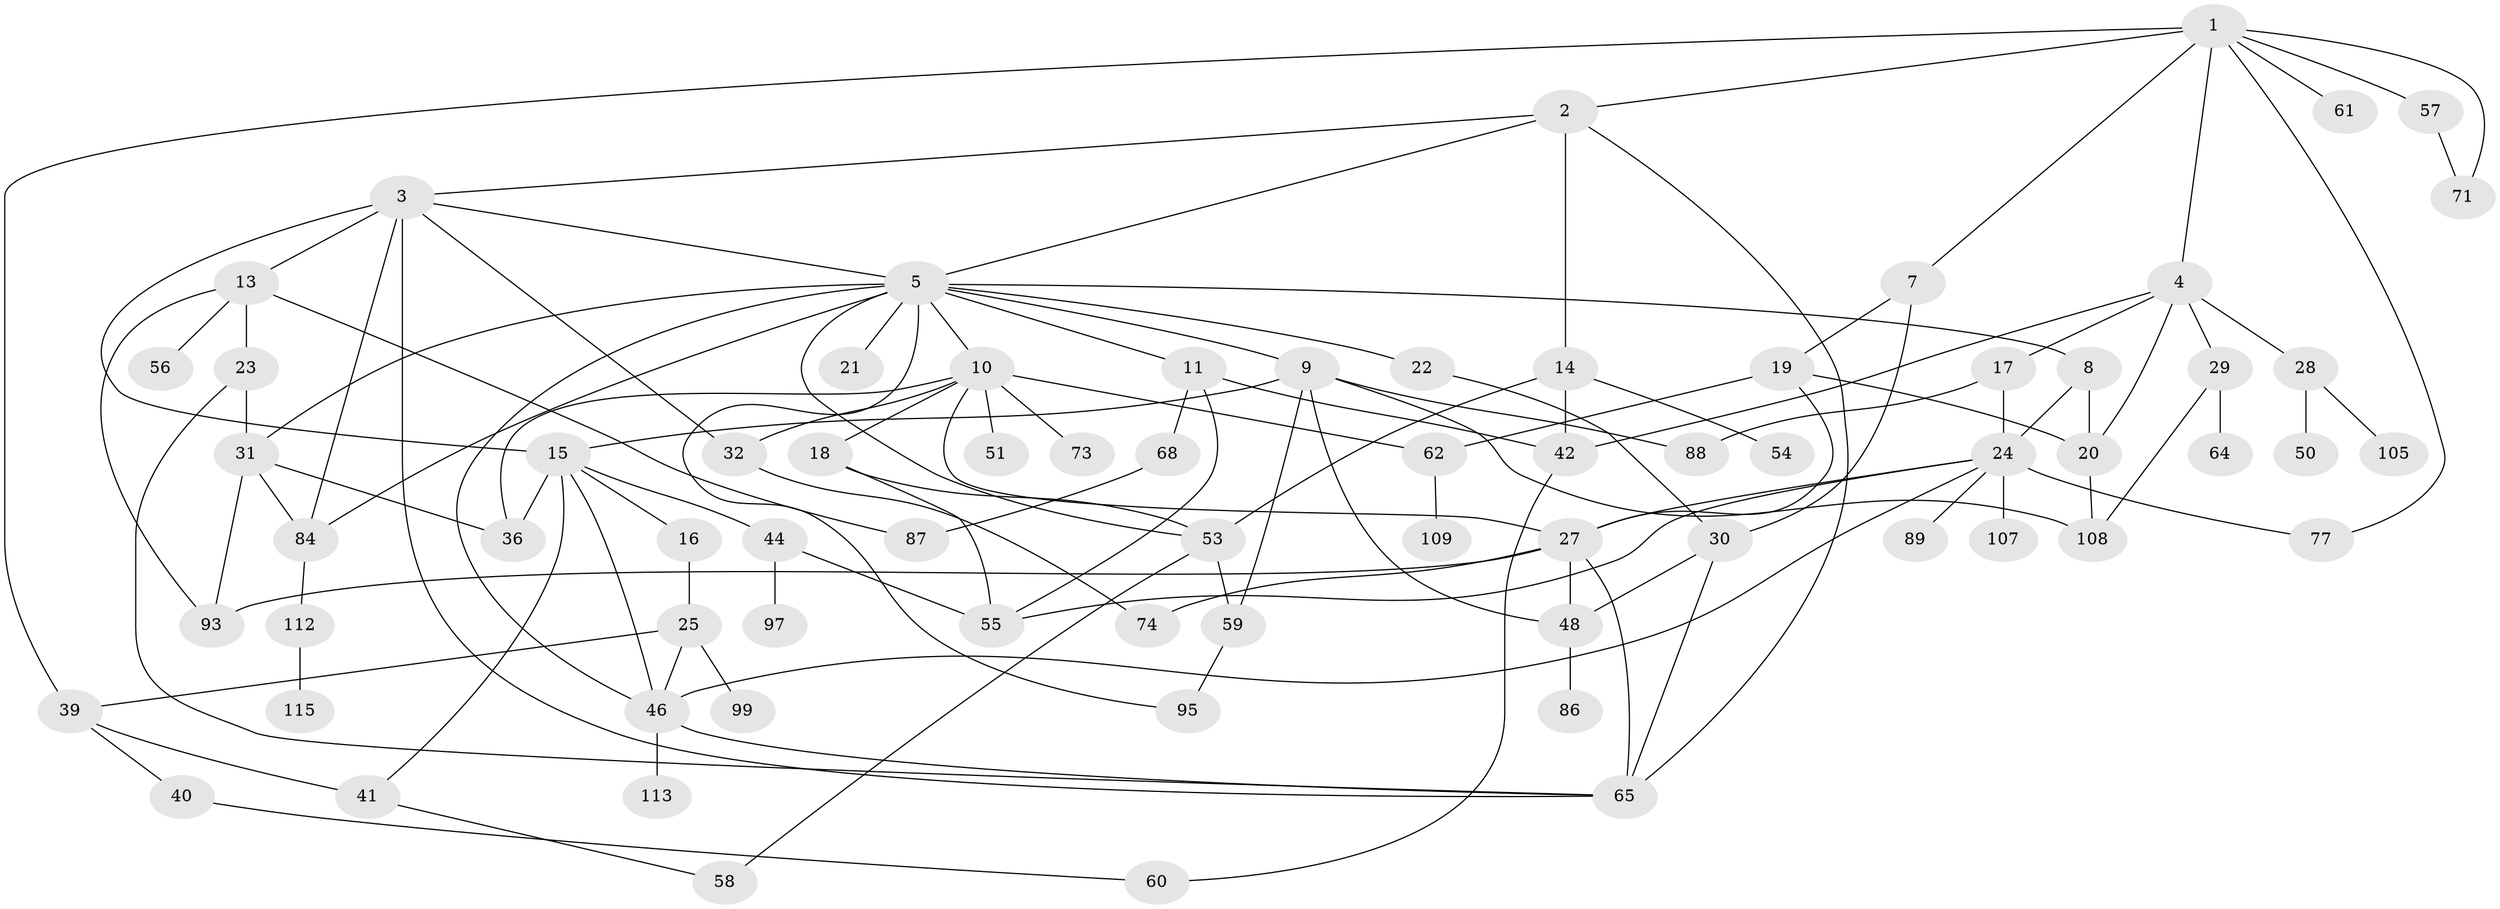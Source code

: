 // original degree distribution, {8: 0.008695652173913044, 5: 0.05217391304347826, 7: 0.008695652173913044, 10: 0.008695652173913044, 3: 0.24347826086956523, 2: 0.2782608695652174, 6: 0.043478260869565216, 4: 0.1391304347826087, 1: 0.21739130434782608}
// Generated by graph-tools (version 1.1) at 2025/41/03/06/25 10:41:30]
// undirected, 72 vertices, 118 edges
graph export_dot {
graph [start="1"]
  node [color=gray90,style=filled];
  1 [super="+101"];
  2 [super="+33"];
  3 [super="+34"];
  4 [super="+85"];
  5 [super="+6"];
  7;
  8 [super="+47"];
  9 [super="+81"];
  10 [super="+12"];
  11 [super="+45"];
  13 [super="+26"];
  14 [super="+91"];
  15 [super="+37"];
  16;
  17 [super="+69"];
  18 [super="+80"];
  19 [super="+49"];
  20 [super="+106"];
  21;
  22;
  23 [super="+103"];
  24 [super="+72"];
  25 [super="+96"];
  27 [super="+38"];
  28 [super="+43"];
  29 [super="+52"];
  30 [super="+82"];
  31 [super="+35"];
  32 [super="+66"];
  36 [super="+67"];
  39 [super="+102"];
  40;
  41;
  42 [super="+70"];
  44 [super="+76"];
  46 [super="+83"];
  48 [super="+63"];
  50;
  51;
  53 [super="+114"];
  54;
  55 [super="+79"];
  56;
  57 [super="+75"];
  58 [super="+94"];
  59 [super="+104"];
  60 [super="+92"];
  61;
  62 [super="+98"];
  64;
  65 [super="+78"];
  68 [super="+110"];
  71 [super="+111"];
  73;
  74;
  77;
  84;
  86;
  87 [super="+90"];
  88 [super="+100"];
  89;
  93;
  95;
  97;
  99;
  105;
  107;
  108;
  109;
  112;
  113;
  115;
  1 -- 2;
  1 -- 4;
  1 -- 7;
  1 -- 39;
  1 -- 57;
  1 -- 61;
  1 -- 71;
  1 -- 77;
  2 -- 3;
  2 -- 5;
  2 -- 14;
  2 -- 65;
  3 -- 13;
  3 -- 15;
  3 -- 5;
  3 -- 32;
  3 -- 65;
  3 -- 84;
  4 -- 17;
  4 -- 20;
  4 -- 28;
  4 -- 29;
  4 -- 42;
  5 -- 9;
  5 -- 10;
  5 -- 53;
  5 -- 8;
  5 -- 11;
  5 -- 46;
  5 -- 84;
  5 -- 21;
  5 -- 22;
  5 -- 95;
  5 -- 31;
  7 -- 19;
  7 -- 30;
  8 -- 24;
  8 -- 20;
  9 -- 15;
  9 -- 59;
  9 -- 108;
  9 -- 88;
  9 -- 48;
  10 -- 32;
  10 -- 62;
  10 -- 18;
  10 -- 51;
  10 -- 73;
  10 -- 27;
  10 -- 36;
  11 -- 42;
  11 -- 68;
  11 -- 55;
  13 -- 23;
  13 -- 56;
  13 -- 93;
  13 -- 87;
  14 -- 54;
  14 -- 53;
  14 -- 42;
  15 -- 16;
  15 -- 41;
  15 -- 44;
  15 -- 36;
  15 -- 46;
  16 -- 25;
  17 -- 24;
  17 -- 88;
  18 -- 55;
  18 -- 53;
  19 -- 27;
  19 -- 62;
  19 -- 20;
  20 -- 108;
  22 -- 30;
  23 -- 31;
  23 -- 65;
  24 -- 27;
  24 -- 89;
  24 -- 107;
  24 -- 77;
  24 -- 55;
  24 -- 46;
  25 -- 39;
  25 -- 99;
  25 -- 46;
  27 -- 74;
  27 -- 93;
  27 -- 48;
  27 -- 65;
  28 -- 105;
  28 -- 50;
  29 -- 64;
  29 -- 108;
  30 -- 48;
  30 -- 65;
  31 -- 93;
  31 -- 36;
  31 -- 84;
  32 -- 74;
  39 -- 40;
  39 -- 41;
  40 -- 60;
  41 -- 58;
  42 -- 60;
  44 -- 97;
  44 -- 55;
  46 -- 65;
  46 -- 113;
  48 -- 86;
  53 -- 59;
  53 -- 58;
  57 -- 71;
  59 -- 95;
  62 -- 109;
  68 -- 87;
  84 -- 112;
  112 -- 115;
}

